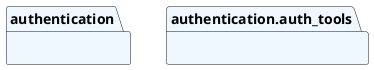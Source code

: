 @startuml packages
set namespaceSeparator none
package "authentication" as authentication #aliceblue {
}
package "authentication.auth_tools" as authentication.auth_tools #aliceblue {
}
@enduml
